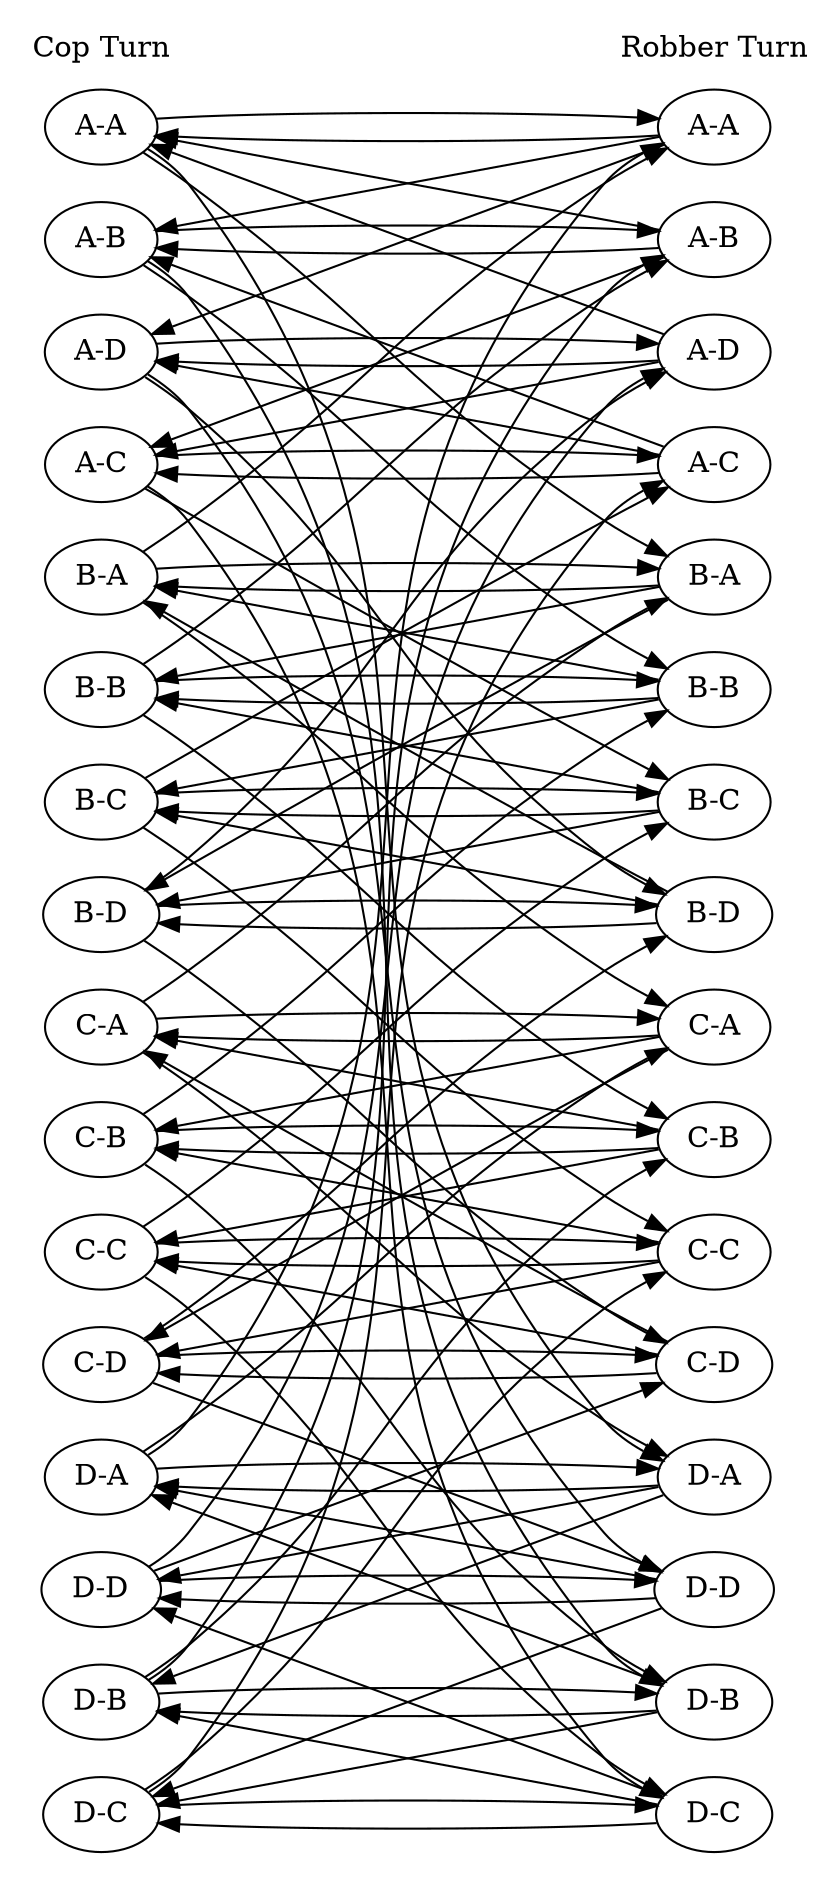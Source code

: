 digraph square {
	subgraph cluster_0 {
		color=invis
		label="Cop Turn"
		"A-A-Cop" [label="A-A"]
		"A-B-Cop" [label="A-B"]
		"A-C-Cop" [label="A-C"]
		"A-D-Cop" [label="A-D"]
		"B-A-Cop" [label="B-A"]
		"B-B-Cop" [label="B-B"]
		"B-C-Cop" [label="B-C"]
		"B-D-Cop" [label="B-D"]
		"C-A-Cop" [label="C-A"]
		"C-B-Cop" [label="C-B"]
		"C-C-Cop" [label="C-C"]
		"C-D-Cop" [label="C-D"]
		"D-A-Cop" [label="D-A"]
		"D-B-Cop" [label="D-B"]
		"D-C-Cop" [label="D-C"]
		"D-D-Cop" [label="D-D"]
	}
	subgraph cluster_1 {
		color=invis
		label="Robber Turn"
		"A-A-Rob" [label="A-A"]
		"A-B-Rob" [label="A-B"]
		"A-C-Rob" [label="A-C"]
		"A-D-Rob" [label="A-D"]
		"B-A-Rob" [label="B-A"]
		"B-B-Rob" [label="B-B"]
		"B-C-Rob" [label="B-C"]
		"B-D-Rob" [label="B-D"]
		"C-A-Rob" [label="C-A"]
		"C-B-Rob" [label="C-B"]
		"C-C-Rob" [label="C-C"]
		"C-D-Rob" [label="C-D"]
		"D-A-Rob" [label="D-A"]
		"D-B-Rob" [label="D-B"]
		"D-C-Rob" [label="D-C"]
		"D-D-Rob" [label="D-D"]
	}
	"A-A-Cop" -> "A-A-Rob"
	"A-A-Cop" -> "B-A-Rob"
	"A-A-Cop" -> "D-A-Rob"
	"A-A-Rob" -> "A-A-Cop"
	"A-A-Rob" -> "A-B-Cop"
	"A-A-Rob" -> "A-D-Cop"
	"A-B-Cop" -> "A-B-Rob"
	"A-B-Cop" -> "B-B-Rob"
	"A-B-Cop" -> "D-B-Rob"
	"A-B-Rob" -> "A-A-Cop"
	"A-B-Rob" -> "A-B-Cop"
	"A-B-Rob" -> "A-C-Cop"
	"A-C-Cop" -> "A-C-Rob"
	"A-C-Cop" -> "B-C-Rob"
	"A-C-Cop" -> "D-C-Rob"
	"A-C-Rob" -> "A-B-Cop"
	"A-C-Rob" -> "A-C-Cop"
	"A-C-Rob" -> "A-D-Cop"
	"A-D-Cop" -> "A-D-Rob"
	"A-D-Cop" -> "B-D-Rob"
	"A-D-Cop" -> "D-D-Rob"
	"A-D-Rob" -> "A-A-Cop"
	"A-D-Rob" -> "A-C-Cop"
	"A-D-Rob" -> "A-D-Cop"
	"B-A-Cop" -> "A-A-Rob"
	"B-A-Cop" -> "B-A-Rob"
	"B-A-Cop" -> "C-A-Rob"
	"B-A-Rob" -> "B-A-Cop"
	"B-A-Rob" -> "B-B-Cop"
	"B-A-Rob" -> "B-D-Cop"
	"B-B-Cop" -> "A-B-Rob"
	"B-B-Cop" -> "B-B-Rob"
	"B-B-Cop" -> "C-B-Rob"
	"B-B-Rob" -> "B-A-Cop"
	"B-B-Rob" -> "B-B-Cop"
	"B-B-Rob" -> "B-C-Cop"
	"B-C-Cop" -> "A-C-Rob"
	"B-C-Cop" -> "B-C-Rob"
	"B-C-Cop" -> "C-C-Rob"
	"B-C-Rob" -> "B-B-Cop"
	"B-C-Rob" -> "B-C-Cop"
	"B-C-Rob" -> "B-D-Cop"
	"B-D-Cop" -> "A-D-Rob"
	"B-D-Cop" -> "B-D-Rob"
	"B-D-Cop" -> "C-D-Rob"
	"B-D-Rob" -> "B-A-Cop"
	"B-D-Rob" -> "B-C-Cop"
	"B-D-Rob" -> "B-D-Cop"
	"C-A-Cop" -> "B-A-Rob"
	"C-A-Cop" -> "C-A-Rob"
	"C-A-Cop" -> "D-A-Rob"
	"C-A-Rob" -> "C-A-Cop"
	"C-A-Rob" -> "C-B-Cop"
	"C-A-Rob" -> "C-D-Cop"
	"C-B-Cop" -> "B-B-Rob"
	"C-B-Cop" -> "C-B-Rob"
	"C-B-Cop" -> "D-B-Rob"
	"C-B-Rob" -> "C-A-Cop"
	"C-B-Rob" -> "C-B-Cop"
	"C-B-Rob" -> "C-C-Cop"
	"C-C-Cop" -> "B-C-Rob"
	"C-C-Cop" -> "C-C-Rob"
	"C-C-Cop" -> "D-C-Rob"
	"C-C-Rob" -> "C-B-Cop"
	"C-C-Rob" -> "C-C-Cop"
	"C-C-Rob" -> "C-D-Cop"
	"C-D-Cop" -> "B-D-Rob"
	"C-D-Cop" -> "C-D-Rob"
	"C-D-Cop" -> "D-D-Rob"
	"C-D-Rob" -> "C-A-Cop"
	"C-D-Rob" -> "C-C-Cop"
	"C-D-Rob" -> "C-D-Cop"
	"D-A-Cop" -> "A-A-Rob"
	"D-A-Cop" -> "C-A-Rob"
	"D-A-Cop" -> "D-A-Rob"
	"D-A-Rob" -> "D-A-Cop"
	"D-A-Rob" -> "D-B-Cop"
	"D-A-Rob" -> "D-D-Cop"
	"D-B-Cop" -> "A-B-Rob"
	"D-B-Cop" -> "C-B-Rob"
	"D-B-Cop" -> "D-B-Rob"
	"D-B-Rob" -> "D-A-Cop"
	"D-B-Rob" -> "D-B-Cop"
	"D-B-Rob" -> "D-C-Cop"
	"D-C-Cop" -> "A-C-Rob"
	"D-C-Cop" -> "C-C-Rob"
	"D-C-Cop" -> "D-C-Rob"
	"D-C-Rob" -> "D-B-Cop"
	"D-C-Rob" -> "D-C-Cop"
	"D-C-Rob" -> "D-D-Cop"
	"D-D-Cop" -> "A-D-Rob"
	"D-D-Cop" -> "C-D-Rob"
	"D-D-Cop" -> "D-D-Rob"
	"D-D-Rob" -> "D-A-Cop"
	"D-D-Rob" -> "D-C-Cop"
	"D-D-Rob" -> "D-D-Cop"
	rankdir=LR
	ranksep=3
}
